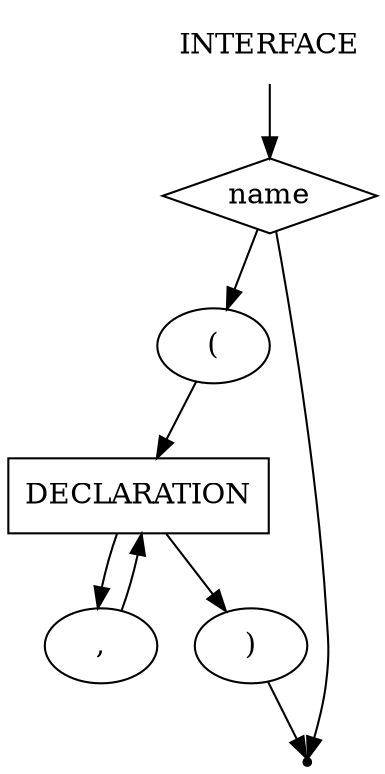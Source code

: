 digraph INTERFACE {
    start [label=INTERFACE shape=plaintext]
    A [label=name shape=diamond]
    B [label="(" shape=oval]
    C [label=DECLARATION shape=box]
    D [label="," shape=oval]
    E [label=")" shape=oval]
    end [label="" shape=point]
    start -> A
    A -> B
    B -> C
    C -> D
    D -> C
    C -> E
    E -> end
    A -> end
}